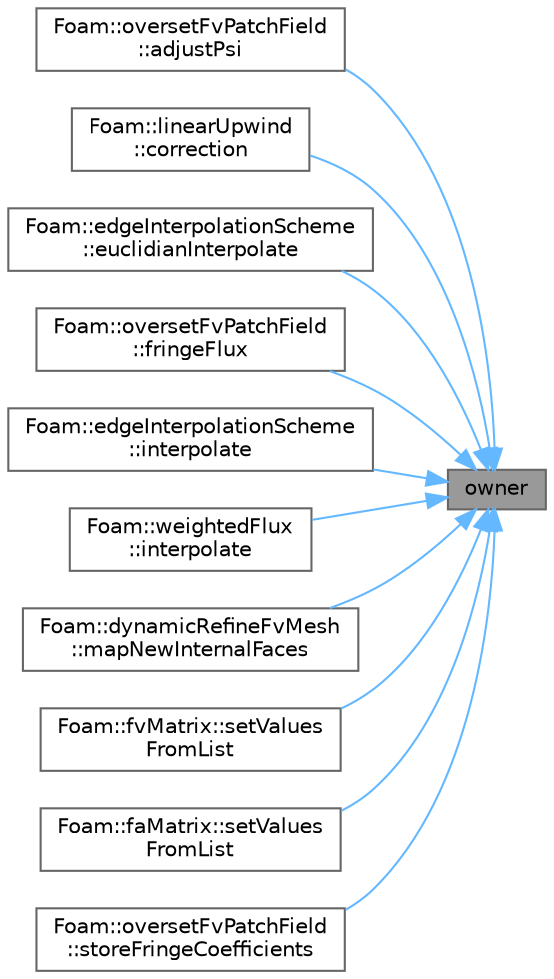 digraph "owner"
{
 // LATEX_PDF_SIZE
  bgcolor="transparent";
  edge [fontname=Helvetica,fontsize=10,labelfontname=Helvetica,labelfontsize=10];
  node [fontname=Helvetica,fontsize=10,shape=box,height=0.2,width=0.4];
  rankdir="RL";
  Node1 [id="Node000001",label="owner",height=0.2,width=0.4,color="gray40", fillcolor="grey60", style="filled", fontcolor="black",tooltip=" "];
  Node1 -> Node2 [id="edge1_Node000001_Node000002",dir="back",color="steelblue1",style="solid",tooltip=" "];
  Node2 [id="Node000002",label="Foam::oversetFvPatchField\l::adjustPsi",height=0.2,width=0.4,color="grey40", fillcolor="white", style="filled",URL="$classFoam_1_1oversetFvPatchField.html#a86d7719ec2a9a945f89ce0345cd4c031",tooltip=" "];
  Node1 -> Node3 [id="edge2_Node000001_Node000003",dir="back",color="steelblue1",style="solid",tooltip=" "];
  Node3 [id="Node000003",label="Foam::linearUpwind\l::correction",height=0.2,width=0.4,color="grey40", fillcolor="white", style="filled",URL="$classFoam_1_1linearUpwind.html#ad25d61b69bb476886334d918209c41b7",tooltip=" "];
  Node1 -> Node4 [id="edge3_Node000001_Node000004",dir="back",color="steelblue1",style="solid",tooltip=" "];
  Node4 [id="Node000004",label="Foam::edgeInterpolationScheme\l::euclidianInterpolate",height=0.2,width=0.4,color="grey40", fillcolor="white", style="filled",URL="$classFoam_1_1edgeInterpolationScheme.html#acd96480433def29dc512ebe85e74223b",tooltip=" "];
  Node1 -> Node5 [id="edge4_Node000001_Node000005",dir="back",color="steelblue1",style="solid",tooltip=" "];
  Node5 [id="Node000005",label="Foam::oversetFvPatchField\l::fringeFlux",height=0.2,width=0.4,color="grey40", fillcolor="white", style="filled",URL="$classFoam_1_1oversetFvPatchField.html#a8c838735a0056b911c0abb4d25349ec3",tooltip=" "];
  Node1 -> Node6 [id="edge5_Node000001_Node000006",dir="back",color="steelblue1",style="solid",tooltip=" "];
  Node6 [id="Node000006",label="Foam::edgeInterpolationScheme\l::interpolate",height=0.2,width=0.4,color="grey40", fillcolor="white", style="filled",URL="$classFoam_1_1edgeInterpolationScheme.html#ad1114be2f4f53f9845224f32111db4e7",tooltip=" "];
  Node1 -> Node7 [id="edge6_Node000001_Node000007",dir="back",color="steelblue1",style="solid",tooltip=" "];
  Node7 [id="Node000007",label="Foam::weightedFlux\l::interpolate",height=0.2,width=0.4,color="grey40", fillcolor="white", style="filled",URL="$classFoam_1_1weightedFlux.html#a3192994737539d563a5dc450b9d8c04d",tooltip=" "];
  Node1 -> Node8 [id="edge7_Node000001_Node000008",dir="back",color="steelblue1",style="solid",tooltip=" "];
  Node8 [id="Node000008",label="Foam::dynamicRefineFvMesh\l::mapNewInternalFaces",height=0.2,width=0.4,color="grey40", fillcolor="white", style="filled",URL="$classFoam_1_1dynamicRefineFvMesh.html#a3ff19d9b4928097cda95bb4bde552c97",tooltip=" "];
  Node1 -> Node9 [id="edge8_Node000001_Node000009",dir="back",color="steelblue1",style="solid",tooltip=" "];
  Node9 [id="Node000009",label="Foam::fvMatrix::setValues\lFromList",height=0.2,width=0.4,color="grey40", fillcolor="white", style="filled",URL="$classFoam_1_1fvMatrix.html#af1fe23f90d5fee6759a1cb238405e9bb",tooltip=" "];
  Node1 -> Node10 [id="edge9_Node000001_Node000010",dir="back",color="steelblue1",style="solid",tooltip=" "];
  Node10 [id="Node000010",label="Foam::faMatrix::setValues\lFromList",height=0.2,width=0.4,color="grey40", fillcolor="white", style="filled",URL="$classFoam_1_1faMatrix.html#ac6f9bae6c70094af19510e911b238a2b",tooltip=" "];
  Node1 -> Node11 [id="edge10_Node000001_Node000011",dir="back",color="steelblue1",style="solid",tooltip=" "];
  Node11 [id="Node000011",label="Foam::oversetFvPatchField\l::storeFringeCoefficients",height=0.2,width=0.4,color="grey40", fillcolor="white", style="filled",URL="$classFoam_1_1oversetFvPatchField.html#a0adb99a184214ca4b8ff2745263789b4",tooltip=" "];
}
